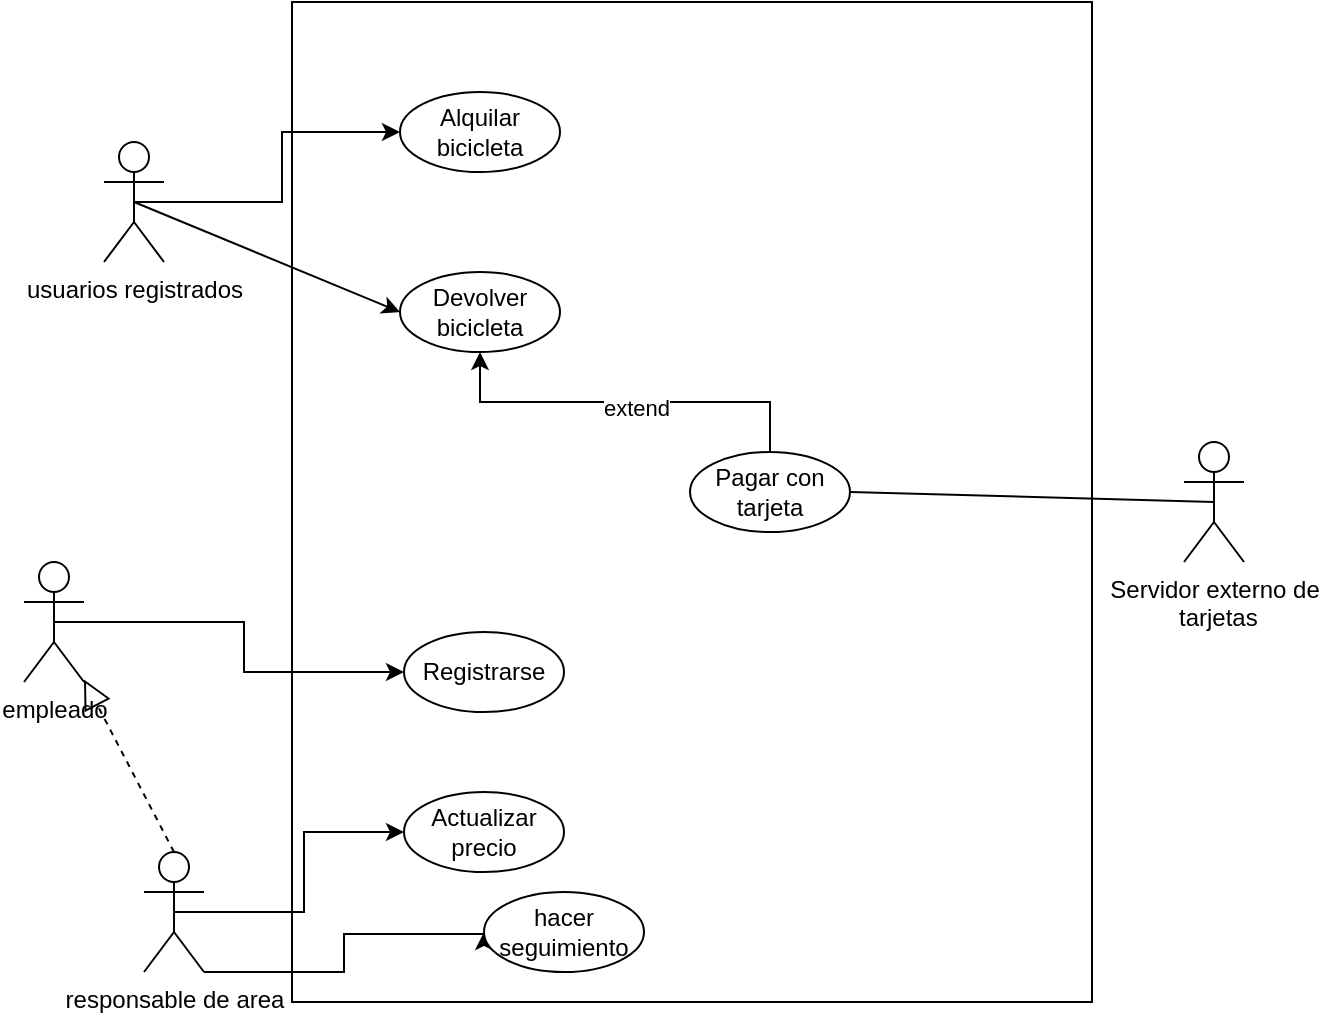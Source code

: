 <mxfile version="28.1.2">
  <diagram name="Página-1" id="jVDOAleI3OpJ5xzTpVgX">
    <mxGraphModel dx="1665" dy="859" grid="1" gridSize="10" guides="1" tooltips="1" connect="1" arrows="1" fold="1" page="1" pageScale="1" pageWidth="827" pageHeight="1169" math="0" shadow="0">
      <root>
        <mxCell id="0" />
        <mxCell id="1" parent="0" />
        <mxCell id="skkt9EBBC0oeprLDvx0D-1" value="" style="rounded=0;whiteSpace=wrap;html=1;movable=0;resizable=0;rotatable=0;deletable=0;editable=0;locked=1;connectable=0;" parent="1" vertex="1">
          <mxGeometry x="214" y="335" width="400" height="500" as="geometry" />
        </mxCell>
        <mxCell id="skkt9EBBC0oeprLDvx0D-10" style="edgeStyle=orthogonalEdgeStyle;rounded=0;orthogonalLoop=1;jettySize=auto;html=1;exitX=0.5;exitY=0.5;exitDx=0;exitDy=0;exitPerimeter=0;entryX=0;entryY=0.5;entryDx=0;entryDy=0;" parent="1" source="skkt9EBBC0oeprLDvx0D-3" target="skkt9EBBC0oeprLDvx0D-9" edge="1">
          <mxGeometry relative="1" as="geometry" />
        </mxCell>
        <mxCell id="skkt9EBBC0oeprLDvx0D-17" style="rounded=0;orthogonalLoop=1;jettySize=auto;html=1;entryX=0;entryY=0.5;entryDx=0;entryDy=0;" parent="1" target="skkt9EBBC0oeprLDvx0D-16" edge="1">
          <mxGeometry relative="1" as="geometry">
            <mxPoint x="135" y="435" as="sourcePoint" />
          </mxGeometry>
        </mxCell>
        <mxCell id="skkt9EBBC0oeprLDvx0D-3" value="usuarios registrados" style="shape=umlActor;verticalLabelPosition=bottom;verticalAlign=top;html=1;outlineConnect=0;" parent="1" vertex="1">
          <mxGeometry x="120" y="405" width="30" height="60" as="geometry" />
        </mxCell>
        <mxCell id="skkt9EBBC0oeprLDvx0D-39" style="edgeStyle=orthogonalEdgeStyle;rounded=0;orthogonalLoop=1;jettySize=auto;html=1;exitX=0.5;exitY=0.5;exitDx=0;exitDy=0;exitPerimeter=0;entryX=0;entryY=0.5;entryDx=0;entryDy=0;" parent="1" source="skkt9EBBC0oeprLDvx0D-4" target="skkt9EBBC0oeprLDvx0D-38" edge="1">
          <mxGeometry relative="1" as="geometry" />
        </mxCell>
        <mxCell id="skkt9EBBC0oeprLDvx0D-4" value="empleado" style="shape=umlActor;verticalLabelPosition=bottom;verticalAlign=top;html=1;outlineConnect=0;" parent="1" vertex="1">
          <mxGeometry x="80" y="615" width="30" height="60" as="geometry" />
        </mxCell>
        <mxCell id="skkt9EBBC0oeprLDvx0D-36" style="edgeStyle=orthogonalEdgeStyle;rounded=0;orthogonalLoop=1;jettySize=auto;html=1;exitX=0.5;exitY=0.5;exitDx=0;exitDy=0;exitPerimeter=0;entryX=0;entryY=0.5;entryDx=0;entryDy=0;" parent="1" source="skkt9EBBC0oeprLDvx0D-5" target="skkt9EBBC0oeprLDvx0D-35" edge="1">
          <mxGeometry relative="1" as="geometry" />
        </mxCell>
        <mxCell id="CZT6Gg6JAdMRAiqSjWJh-1" style="edgeStyle=orthogonalEdgeStyle;rounded=0;orthogonalLoop=1;jettySize=auto;html=1;exitX=1;exitY=1;exitDx=0;exitDy=0;exitPerimeter=0;" edge="1" parent="1" source="skkt9EBBC0oeprLDvx0D-5">
          <mxGeometry relative="1" as="geometry">
            <mxPoint x="310" y="800" as="targetPoint" />
            <Array as="points">
              <mxPoint x="240" y="820" />
              <mxPoint x="240" y="801" />
            </Array>
          </mxGeometry>
        </mxCell>
        <mxCell id="skkt9EBBC0oeprLDvx0D-5" value="responsable de area" style="shape=umlActor;verticalLabelPosition=bottom;verticalAlign=top;html=1;outlineConnect=0;" parent="1" vertex="1">
          <mxGeometry x="140" y="760" width="30" height="60" as="geometry" />
        </mxCell>
        <mxCell id="skkt9EBBC0oeprLDvx0D-9" value="Alquilar bicicleta" style="ellipse;whiteSpace=wrap;html=1;" parent="1" vertex="1">
          <mxGeometry x="268" y="380" width="80" height="40" as="geometry" />
        </mxCell>
        <mxCell id="skkt9EBBC0oeprLDvx0D-16" value="Devolver bicicleta" style="ellipse;whiteSpace=wrap;html=1;" parent="1" vertex="1">
          <mxGeometry x="268" y="470" width="80" height="40" as="geometry" />
        </mxCell>
        <mxCell id="skkt9EBBC0oeprLDvx0D-32" style="edgeStyle=orthogonalEdgeStyle;rounded=0;orthogonalLoop=1;jettySize=auto;html=1;exitX=0.5;exitY=0;exitDx=0;exitDy=0;entryX=0.5;entryY=1;entryDx=0;entryDy=0;" parent="1" source="skkt9EBBC0oeprLDvx0D-23" target="skkt9EBBC0oeprLDvx0D-16" edge="1">
          <mxGeometry relative="1" as="geometry" />
        </mxCell>
        <mxCell id="skkt9EBBC0oeprLDvx0D-33" value="extend" style="edgeLabel;html=1;align=center;verticalAlign=middle;resizable=0;points=[];" parent="skkt9EBBC0oeprLDvx0D-32" vertex="1" connectable="0">
          <mxGeometry x="-0.056" y="3" relative="1" as="geometry">
            <mxPoint as="offset" />
          </mxGeometry>
        </mxCell>
        <mxCell id="skkt9EBBC0oeprLDvx0D-23" value="Pagar con tarjeta" style="ellipse;whiteSpace=wrap;html=1;" parent="1" vertex="1">
          <mxGeometry x="413" y="560" width="80" height="40" as="geometry" />
        </mxCell>
        <mxCell id="skkt9EBBC0oeprLDvx0D-25" value="Servidor externo de&lt;div&gt;&amp;nbsp;tarjetas&lt;/div&gt;" style="shape=umlActor;verticalLabelPosition=bottom;verticalAlign=top;html=1;" parent="1" vertex="1">
          <mxGeometry x="660" y="555" width="30" height="60" as="geometry" />
        </mxCell>
        <mxCell id="skkt9EBBC0oeprLDvx0D-26" value="" style="endArrow=none;html=1;rounded=0;entryX=0.5;entryY=0.5;entryDx=0;entryDy=0;entryPerimeter=0;exitX=1;exitY=0.5;exitDx=0;exitDy=0;" parent="1" source="skkt9EBBC0oeprLDvx0D-23" target="skkt9EBBC0oeprLDvx0D-25" edge="1">
          <mxGeometry width="50" height="50" relative="1" as="geometry">
            <mxPoint x="470" y="640" as="sourcePoint" />
            <mxPoint x="520" y="590" as="targetPoint" />
          </mxGeometry>
        </mxCell>
        <mxCell id="skkt9EBBC0oeprLDvx0D-35" value="Actualizar precio" style="ellipse;whiteSpace=wrap;html=1;" parent="1" vertex="1">
          <mxGeometry x="270" y="730" width="80" height="40" as="geometry" />
        </mxCell>
        <mxCell id="skkt9EBBC0oeprLDvx0D-37" value="" style="endArrow=block;dashed=1;endFill=0;endSize=12;html=1;rounded=0;exitX=0.5;exitY=0;exitDx=0;exitDy=0;exitPerimeter=0;" parent="1" source="skkt9EBBC0oeprLDvx0D-5" target="skkt9EBBC0oeprLDvx0D-4" edge="1">
          <mxGeometry width="160" relative="1" as="geometry">
            <mxPoint x="70" y="580" as="sourcePoint" />
            <mxPoint x="230" y="580" as="targetPoint" />
          </mxGeometry>
        </mxCell>
        <mxCell id="skkt9EBBC0oeprLDvx0D-38" value="Registrarse" style="ellipse;whiteSpace=wrap;html=1;" parent="1" vertex="1">
          <mxGeometry x="270" y="650" width="80" height="40" as="geometry" />
        </mxCell>
        <mxCell id="CZT6Gg6JAdMRAiqSjWJh-2" value="hacer seguimiento" style="ellipse;whiteSpace=wrap;html=1;" vertex="1" parent="1">
          <mxGeometry x="310" y="780" width="80" height="40" as="geometry" />
        </mxCell>
      </root>
    </mxGraphModel>
  </diagram>
</mxfile>
